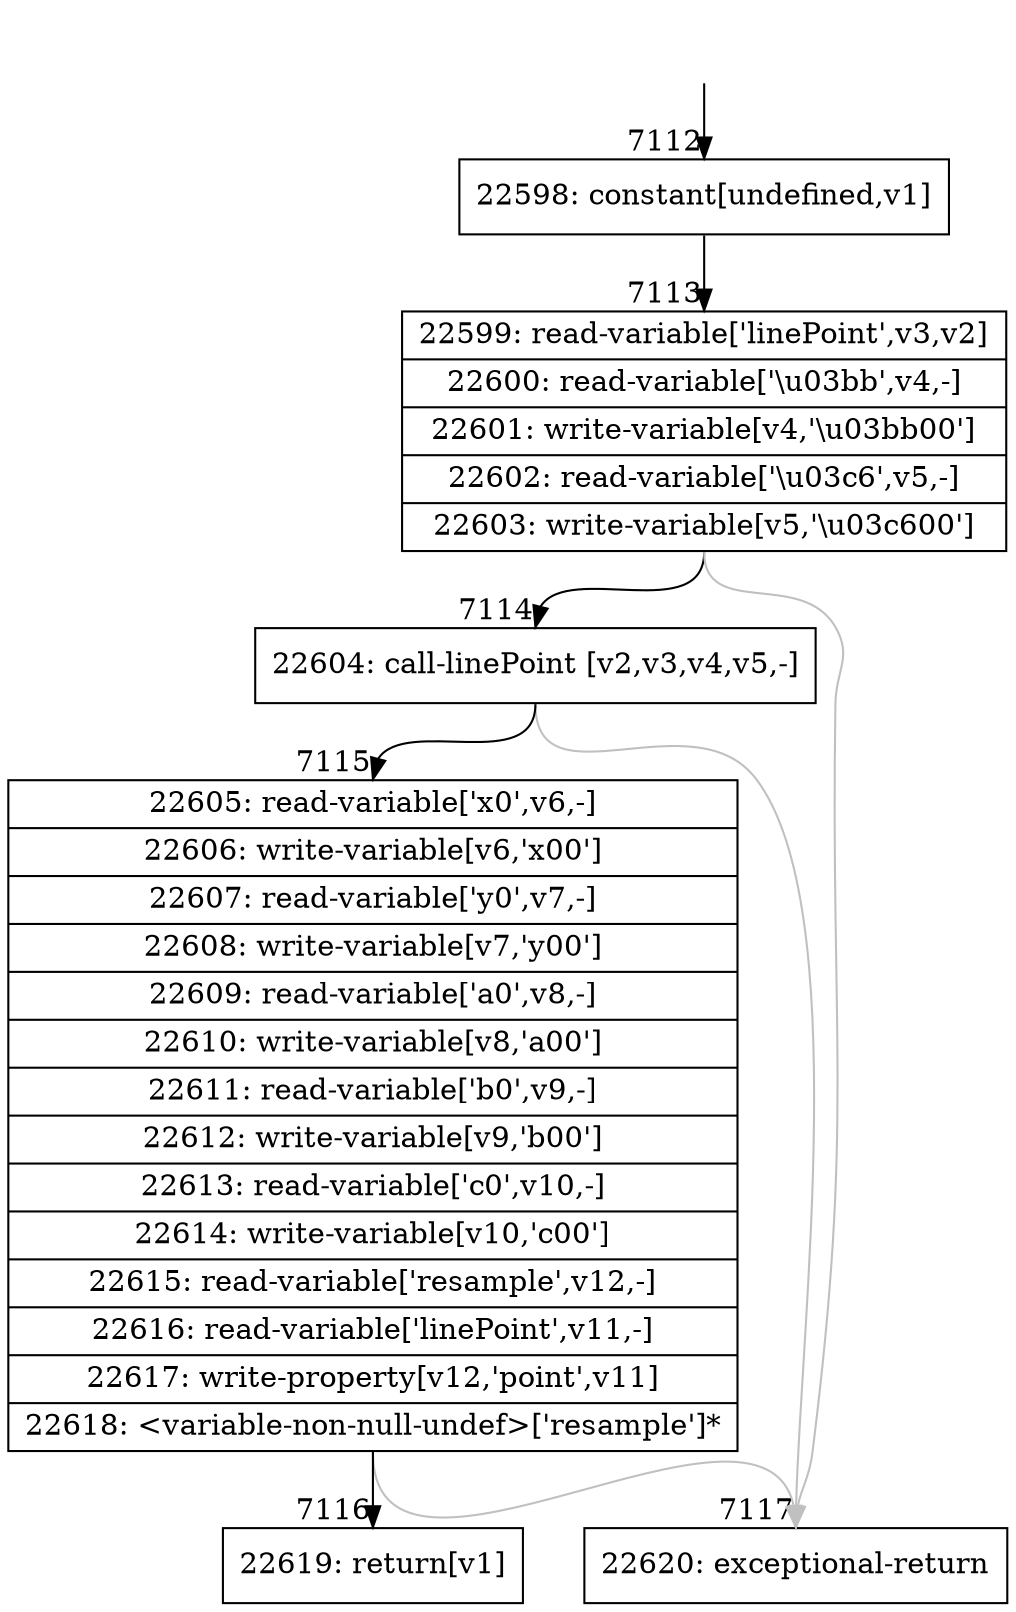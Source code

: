 digraph {
rankdir="TD"
BB_entry660[shape=none,label=""];
BB_entry660 -> BB7112 [tailport=s, headport=n, headlabel="    7112"]
BB7112 [shape=record label="{22598: constant[undefined,v1]}" ] 
BB7112 -> BB7113 [tailport=s, headport=n, headlabel="      7113"]
BB7113 [shape=record label="{22599: read-variable['linePoint',v3,v2]|22600: read-variable['\\u03bb',v4,-]|22601: write-variable[v4,'\\u03bb00']|22602: read-variable['\\u03c6',v5,-]|22603: write-variable[v5,'\\u03c600']}" ] 
BB7113 -> BB7114 [tailport=s, headport=n, headlabel="      7114"]
BB7113 -> BB7117 [tailport=s, headport=n, color=gray, headlabel="      7117"]
BB7114 [shape=record label="{22604: call-linePoint [v2,v3,v4,v5,-]}" ] 
BB7114 -> BB7115 [tailport=s, headport=n, headlabel="      7115"]
BB7114 -> BB7117 [tailport=s, headport=n, color=gray]
BB7115 [shape=record label="{22605: read-variable['x0',v6,-]|22606: write-variable[v6,'x00']|22607: read-variable['y0',v7,-]|22608: write-variable[v7,'y00']|22609: read-variable['a0',v8,-]|22610: write-variable[v8,'a00']|22611: read-variable['b0',v9,-]|22612: write-variable[v9,'b00']|22613: read-variable['c0',v10,-]|22614: write-variable[v10,'c00']|22615: read-variable['resample',v12,-]|22616: read-variable['linePoint',v11,-]|22617: write-property[v12,'point',v11]|22618: \<variable-non-null-undef\>['resample']*}" ] 
BB7115 -> BB7116 [tailport=s, headport=n, headlabel="      7116"]
BB7115 -> BB7117 [tailport=s, headport=n, color=gray]
BB7116 [shape=record label="{22619: return[v1]}" ] 
BB7117 [shape=record label="{22620: exceptional-return}" ] 
//#$~ 4165
}
